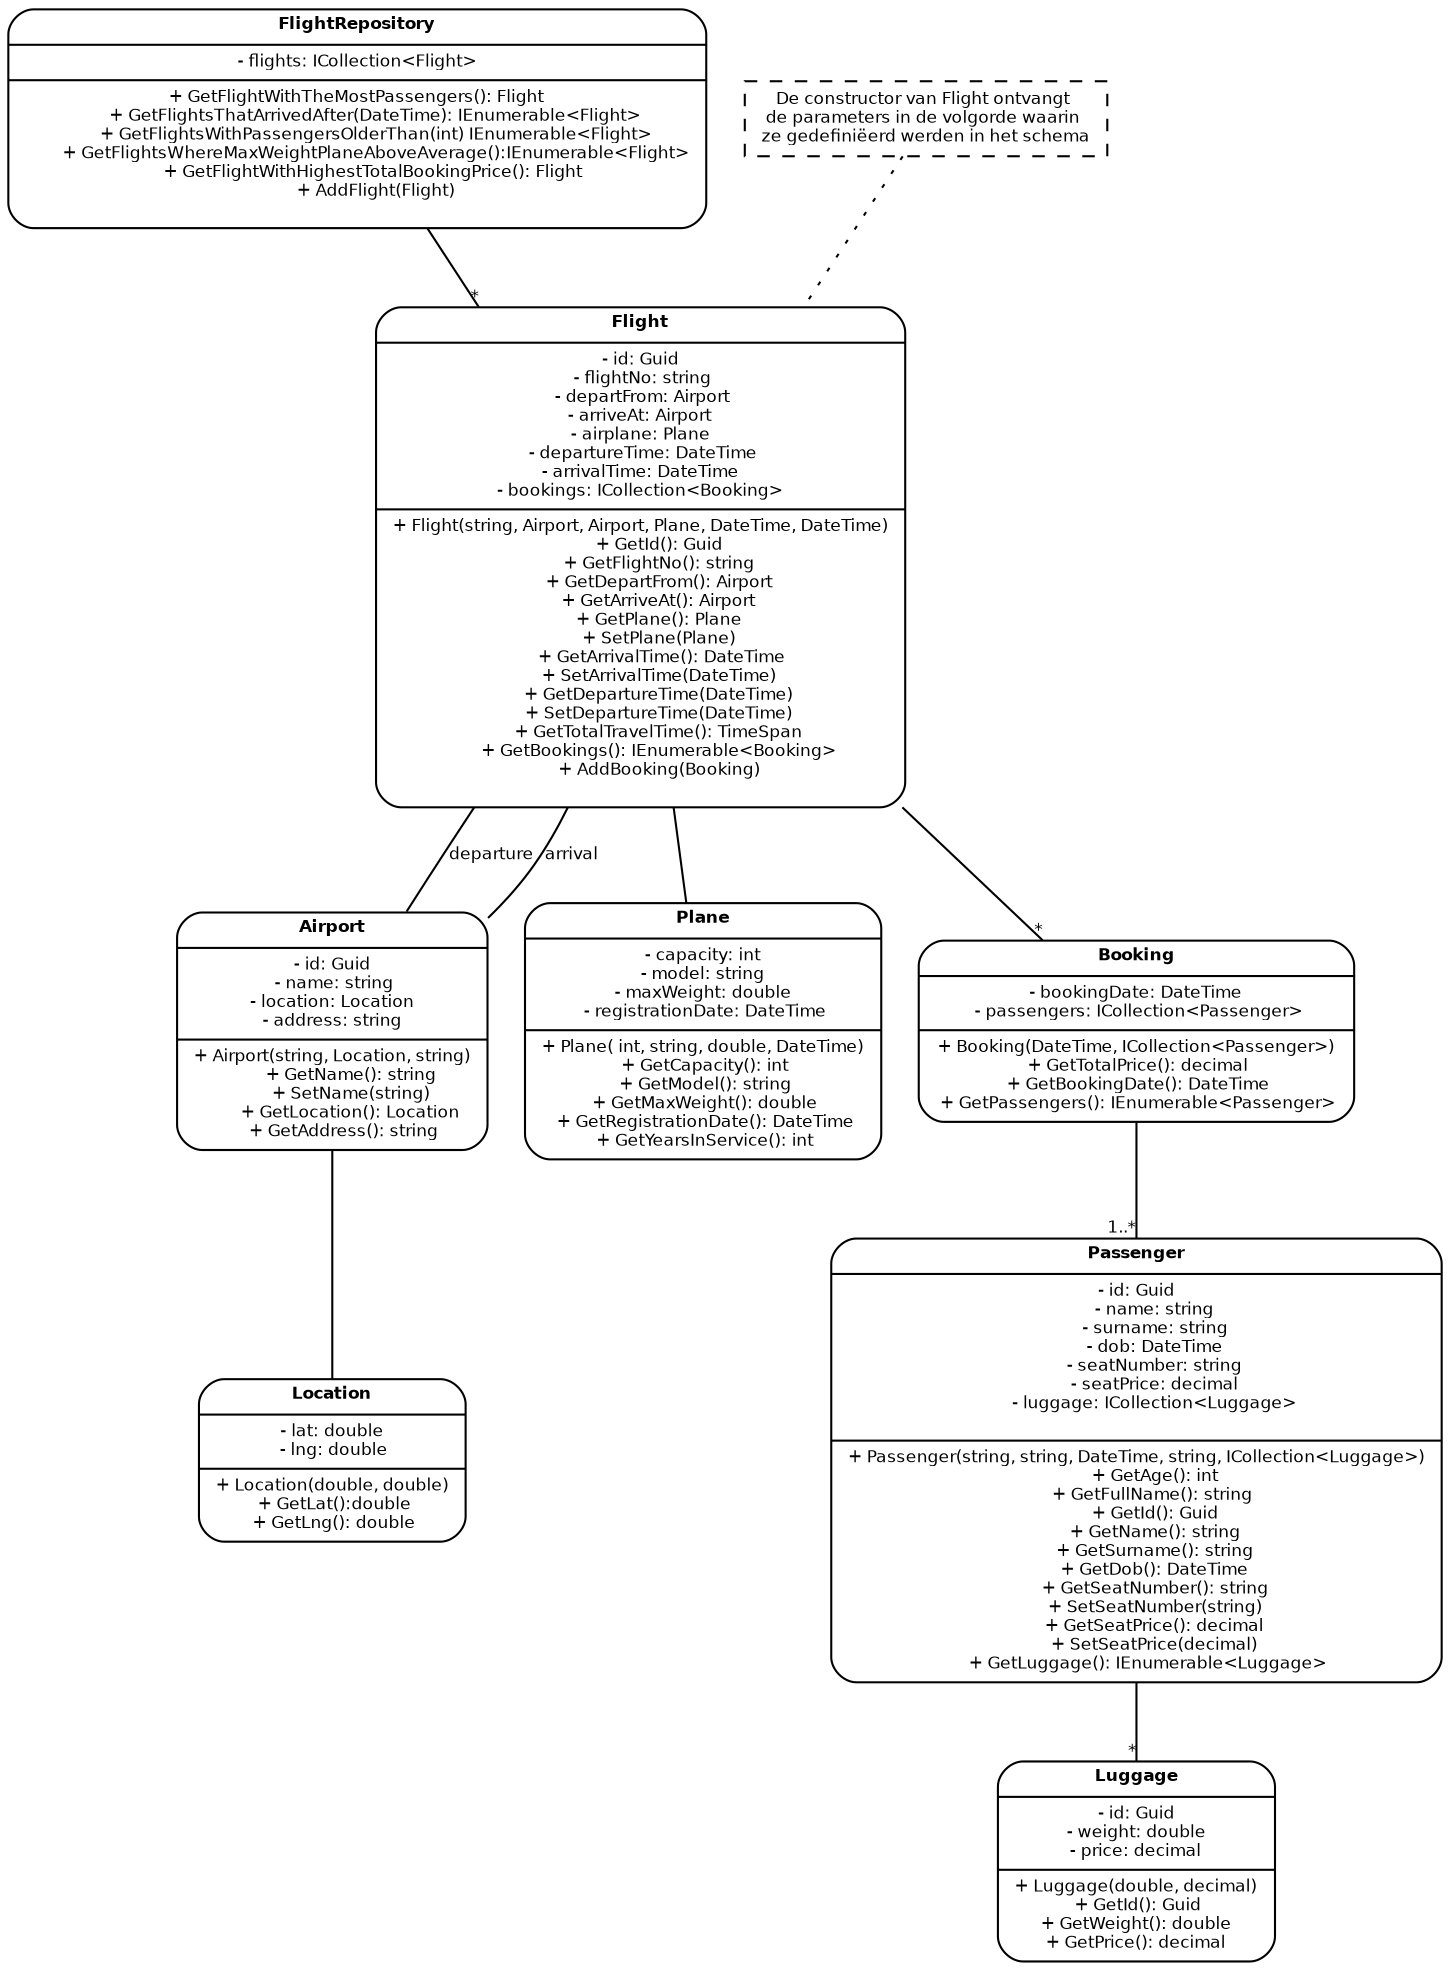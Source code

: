 digraph G {
    
    fontname = "Bitstream Vera Sans";
    fontsize = 8;
    rankdir="TB"
    
    node [fontname = "Bitstream Vera Sans"; fontsize = 8; shape = "Mrecord"];
    
    edge [fontname = "Bitstream Vera Sans"; fontsize = 8;];
   

    Passenger
    [label = 
    <{<B>Passenger</B> | 
        - id: Guid<br />
        - name: string<br />
        - surname: string<br />
        - dob: DateTime<br />
        - seatNumber: string<br />
        - seatPrice: decimal<br /> 
        - luggage: ICollection&lt;Luggage&gt; <br /> 
        |
        + Passenger(string, string, DateTime, string, ICollection&lt;Luggage&gt;)<br />
        + GetAge(): int<br />
        + GetFullName(): string <br />
        + GetId(): Guid<br />
        + GetName(): string<br />
        + GetSurname(): string<br />
        + GetDob(): DateTime<br />
        + GetSeatNumber(): string<br />
        + SetSeatNumber(string)<br />
        + GetSeatPrice(): decimal<br />
        + SetSeatPrice(decimal)<br />
        + GetLuggage(): IEnumerable&lt;Luggage&gt;
    }>]
   
    Airport
    [label = 
        <{<B>Airport</B> | - id: Guid<br /> - name: string<br />- location: Location<br />- address: string<br /> | 
        + Airport(string, Location, string)<br />
        + GetName(): string<br />
        + SetName(string)<br />
        + GetLocation(): Location<br />
        + GetAddress(): string
    }>
    ]

    Plane
    [label = 
    <{<B>Plane</B> | - capacity: int<br />- model: string<br />- maxWeight: double<br /> - registrationDate: DateTime<br />| + Plane( int, string, double, DateTime)<br /> + GetCapacity(): int<br /> + GetModel(): string<br /> + GetMaxWeight(): double<br /> + GetRegistrationDate(): DateTime<br /> + GetYearsInService(): int<br /> }>
    ]

    Luggage
    [label = 
    <{<B>Luggage</B> | - id: Guid<br />- weight: double<br />- price: decimal<br /> | + Luggage(double, decimal)<br /> + GetId(): Guid<br />+ GetWeight(): double<br />+ GetPrice(): decimal<br /> }>
    ]

    Location
    [label = 
    <{<B>Location</B> | - lat: double<br /> - lng: double<br /> | + Location(double, double)<br /> + GetLat():double<br /> + GetLng(): double<br /> }>
    ]
    
    Booking
    [label = 
    <{<B>Booking</B> | - bookingDate: DateTime<br /> - passengers: ICollection&lt;Passenger&gt;<br /> | + Booking(DateTime, ICollection&lt;Passenger&gt;)<br /> + GetTotalPrice(): decimal<br /> + GetBookingDate(): DateTime<br /> + GetPassengers(): IEnumerable&lt;Passenger&gt;<br />}>
    ]

    Flight
    [label = 
    <{<B>Flight</B> | - id: Guid<br /> - flightNo: string<br /> - departFrom: Airport<br />- arriveAt: Airport<br />- airplane: Plane<br /> - departureTime: DateTime<br />- arrivalTime: DateTime<br />- bookings: ICollection&lt;Booking&gt;<br /> | 
        + Flight(string, Airport, Airport, Plane, DateTime, DateTime)<br />
        + GetId(): Guid<br />
        + GetFlightNo(): string<br />
        + GetDepartFrom(): Airport<br />
        + GetArriveAt(): Airport<br />
        + GetPlane(): Plane<br />
        + SetPlane(Plane)<br /> 
        + GetArrivalTime(): DateTime<br />
        + SetArrivalTime(DateTime)<br />
        + GetDepartureTime(DateTime)<br />
        + SetDepartureTime(DateTime)<br />
        + GetTotalTravelTime(): TimeSpan<br />
        + GetBookings(): IEnumerable&lt;Booking&gt;<br />
        + AddBooking(Booking)<br />
    }>
    ]
    
    FlightRepository
    [label = 
    <{<B>FlightRepository</B> | - flights: ICollection&lt;Flight&gt;<br /> | 
        + GetFlightWithTheMostPassengers(): Flight<br />
        + GetFlightsThatArrivedAfter(DateTime): IEnumerable&lt;Flight&gt;<br />
        + GetFlightsWithPassengersOlderThan(int) IEnumerable&lt;Flight&gt;<br />
        + GetFlightsWhereMaxWeightPlaneAboveAverage():IEnumerable&lt;Flight&gt;<br />
        + GetFlightWithHighestTotalBookingPrice(): Flight <br />
        + AddFlight(Flight)<br />
    }>
    ]
    
    Flight->Airport[dir=none label="departure"]
    Flight->Airport[dir=none label="arrival"]
    Flight->Plane[dir=none]
    Flight->Booking[dir=none headlabel="*"]
    Airport->Location[dir=none]

    Booking->Passenger[dir=none headlabel="1..*"]
    Passenger->Luggage[dir=none headlabel="*"]
    
    FlightRepository -> Flight[dir=none headlabel="*"]

    node [fontname = "Bitstream Vera Sans"; fontsize = 8; shape = "record" style=dashed];
    FlightNote
    [label = 
    <{ De constructor van Flight ontvangt <br/>de parameters in de volgorde waarin <br/>ze gedefiniëerd werden in het schema }>
    ]
    
    FlightNote->Flight[dir=none style=dotted]
}
